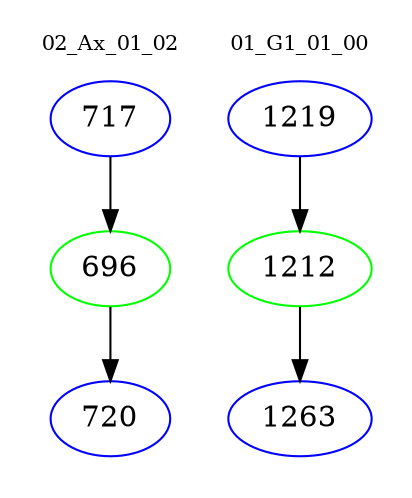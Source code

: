 digraph{
subgraph cluster_0 {
color = white
label = "02_Ax_01_02";
fontsize=10;
T0_717 [label="717", color="blue"]
T0_717 -> T0_696 [color="black"]
T0_696 [label="696", color="green"]
T0_696 -> T0_720 [color="black"]
T0_720 [label="720", color="blue"]
}
subgraph cluster_1 {
color = white
label = "01_G1_01_00";
fontsize=10;
T1_1219 [label="1219", color="blue"]
T1_1219 -> T1_1212 [color="black"]
T1_1212 [label="1212", color="green"]
T1_1212 -> T1_1263 [color="black"]
T1_1263 [label="1263", color="blue"]
}
}
